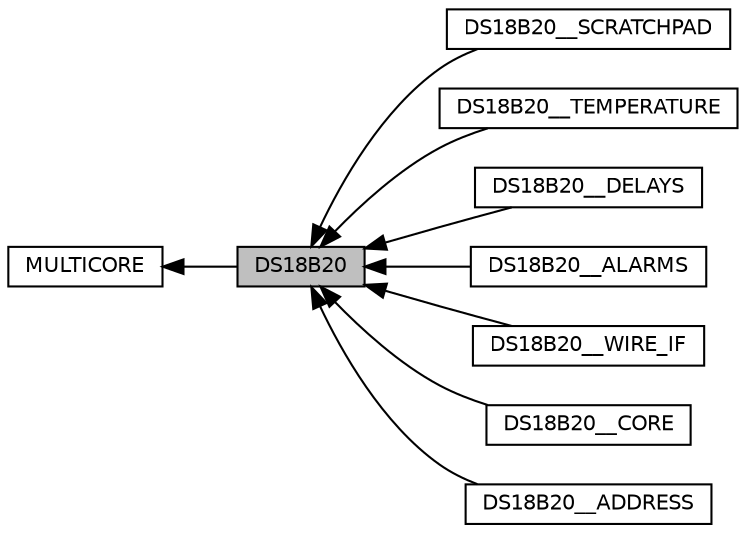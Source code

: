 digraph "DS18B20"
{
  edge [fontname="Helvetica",fontsize="10",labelfontname="Helvetica",labelfontsize="10"];
  node [fontname="Helvetica",fontsize="10",shape=record];
  rankdir=LR;
  Node6 [label="DS18B20__SCRATCHPAD",height=0.2,width=0.4,color="black", fillcolor="white", style="filled",URL="$group___d_s18_b20_____s_c_r_a_t_c_h_p_a_d.html"];
  Node7 [label="DS18B20__TEMPERATURE",height=0.2,width=0.4,color="black", fillcolor="white", style="filled",URL="$group___d_s18_b20_____t_e_m_p_e_r_a_t_u_r_e.html"];
  Node0 [label="DS18B20",height=0.2,width=0.4,color="black", fillcolor="grey75", style="filled", fontcolor="black"];
  Node4 [label="DS18B20__DELAYS",height=0.2,width=0.4,color="black", fillcolor="white", style="filled",URL="$group___d_s18_b20_____d_e_l_a_y_s.html"];
  Node3 [label="DS18B20__ALARMS",height=0.2,width=0.4,color="black", fillcolor="white", style="filled",URL="$group___d_s18_b20_____a_l_a_r_m_s.html"];
  Node1 [label="MULTICORE",height=0.2,width=0.4,color="black", fillcolor="white", style="filled",URL="$group___m_u_l_t_i_c_o_r_e.html"];
  Node8 [label="DS18B20__WIRE_IF",height=0.2,width=0.4,color="black", fillcolor="white", style="filled",URL="$group___d_s18_b20_____w_i_r_e___i_f.html"];
  Node5 [label="DS18B20__CORE",height=0.2,width=0.4,color="black", fillcolor="white", style="filled",URL="$group___d_s18_b20_____c_o_r_e.html"];
  Node2 [label="DS18B20__ADDRESS",height=0.2,width=0.4,color="black", fillcolor="white", style="filled",URL="$group___d_s18_b20_____a_d_d_r_e_s_s.html"];
  Node1->Node0 [shape=plaintext, dir="back", style="solid"];
  Node0->Node2 [shape=plaintext, dir="back", style="solid"];
  Node0->Node3 [shape=plaintext, dir="back", style="solid"];
  Node0->Node4 [shape=plaintext, dir="back", style="solid"];
  Node0->Node5 [shape=plaintext, dir="back", style="solid"];
  Node0->Node6 [shape=plaintext, dir="back", style="solid"];
  Node0->Node7 [shape=plaintext, dir="back", style="solid"];
  Node0->Node8 [shape=plaintext, dir="back", style="solid"];
}
